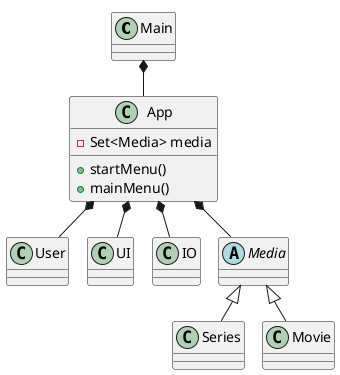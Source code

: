 @startuml
'https://plantuml.com/class-diagram
!pragma layout smetana

class Main
class App
class User
class UI
class IO
class Series
class Movie
abstract Media

Main *-- App
App *-- User
App *-- UI
App *-- IO
App *-- Media
Media <|-- Movie
Media <|-- Series

App : - Set<Media> media
App : + startMenu()
App : + mainMenu()

@enduml